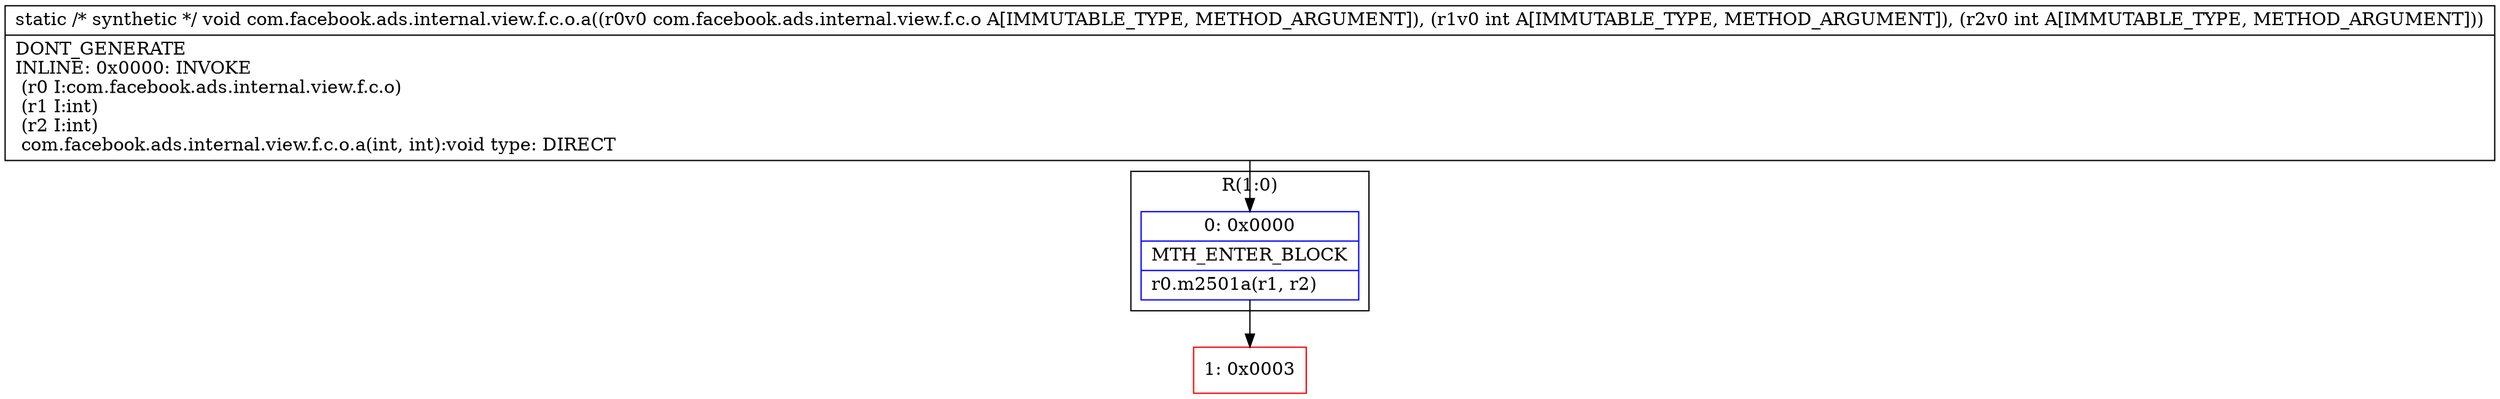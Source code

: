 digraph "CFG forcom.facebook.ads.internal.view.f.c.o.a(Lcom\/facebook\/ads\/internal\/view\/f\/c\/o;II)V" {
subgraph cluster_Region_1409084080 {
label = "R(1:0)";
node [shape=record,color=blue];
Node_0 [shape=record,label="{0\:\ 0x0000|MTH_ENTER_BLOCK\l|r0.m2501a(r1, r2)\l}"];
}
Node_1 [shape=record,color=red,label="{1\:\ 0x0003}"];
MethodNode[shape=record,label="{static \/* synthetic *\/ void com.facebook.ads.internal.view.f.c.o.a((r0v0 com.facebook.ads.internal.view.f.c.o A[IMMUTABLE_TYPE, METHOD_ARGUMENT]), (r1v0 int A[IMMUTABLE_TYPE, METHOD_ARGUMENT]), (r2v0 int A[IMMUTABLE_TYPE, METHOD_ARGUMENT]))  | DONT_GENERATE\lINLINE: 0x0000: INVOKE  \l  (r0 I:com.facebook.ads.internal.view.f.c.o)\l  (r1 I:int)\l  (r2 I:int)\l com.facebook.ads.internal.view.f.c.o.a(int, int):void type: DIRECT\l}"];
MethodNode -> Node_0;
Node_0 -> Node_1;
}

